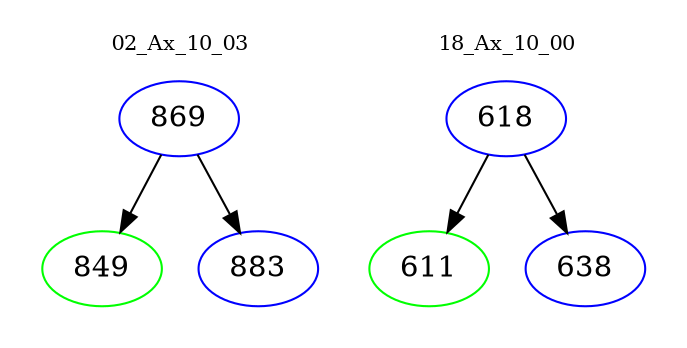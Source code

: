 digraph{
subgraph cluster_0 {
color = white
label = "02_Ax_10_03";
fontsize=10;
T0_869 [label="869", color="blue"]
T0_869 -> T0_849 [color="black"]
T0_849 [label="849", color="green"]
T0_869 -> T0_883 [color="black"]
T0_883 [label="883", color="blue"]
}
subgraph cluster_1 {
color = white
label = "18_Ax_10_00";
fontsize=10;
T1_618 [label="618", color="blue"]
T1_618 -> T1_611 [color="black"]
T1_611 [label="611", color="green"]
T1_618 -> T1_638 [color="black"]
T1_638 [label="638", color="blue"]
}
}
